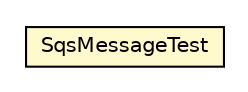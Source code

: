 #!/usr/local/bin/dot
#
# Class diagram 
# Generated by UMLGraph version R5_6-24-gf6e263 (http://www.umlgraph.org/)
#

digraph G {
	edge [fontname="Helvetica",fontsize=10,labelfontname="Helvetica",labelfontsize=10];
	node [fontname="Helvetica",fontsize=10,shape=plaintext];
	nodesep=0.25;
	ranksep=0.5;
	// com.github.davidmoten.rx2.aws.SqsMessageTest
	c16 [label=<<table title="com.github.davidmoten.rx2.aws.SqsMessageTest" border="0" cellborder="1" cellspacing="0" cellpadding="2" port="p" bgcolor="lemonChiffon" href="./SqsMessageTest.html">
		<tr><td><table border="0" cellspacing="0" cellpadding="1">
<tr><td align="center" balign="center"> SqsMessageTest </td></tr>
		</table></td></tr>
		</table>>, URL="./SqsMessageTest.html", fontname="Helvetica", fontcolor="black", fontsize=10.0];
}

